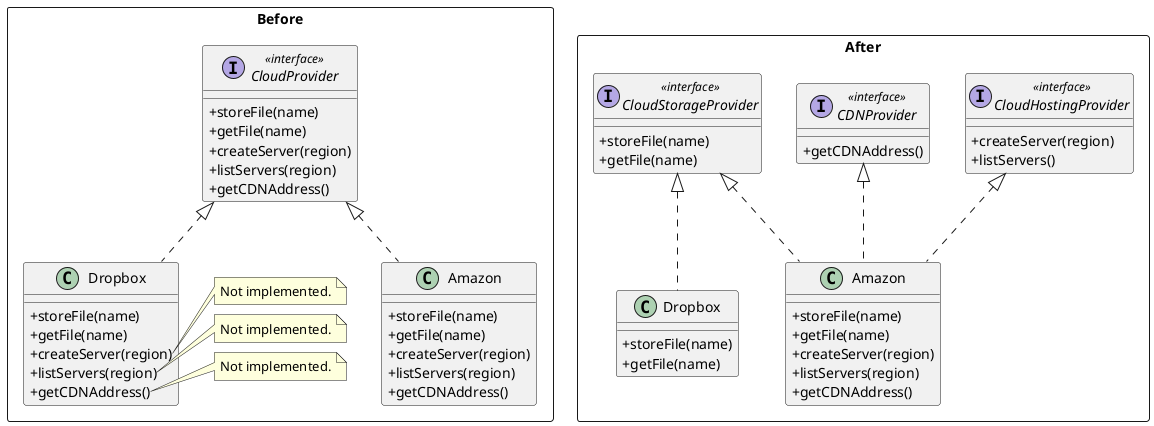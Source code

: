 @startuml Interface Segregation Principle
skinparam ClassAttributeIconSize 0

package Before <<Rectangle>> {
  interface "CloudProvider" as CloudProvider1 <<interface>> {
    + storeFile(name)
    + getFile(name)
    + createServer(region)
    + listServers(region)
    + getCDNAddress()
  }

  class "Amazon" as Amazon1 implements CloudProvider1 {
    + storeFile(name)
    + getFile(name)
    + createServer(region)
    + listServers(region)
    + getCDNAddress()
  }

  class "Dropbox" as Dropbox1 implements CloudProvider1 {
    + storeFile(name)
    + getFile(name)
    + createServer(region)
    + listServers(region)
    + getCDNAddress()
  }

  note right of Dropbox1::createServer
    Not implemented.
  end note

  note right of Dropbox1::listServers
    Not implemented.
  end note

  note right of Dropbox1::getCDNAddress
    Not implemented.
  end note
}

package After <<Rectangle>> {
  interface CloudHostingProvider <<interface>> {
    + createServer(region)
    + listServers()
  }

  interface CDNProvider <<interface>> {
    + getCDNAddress()
  }

  interface CloudStorageProvider <<interface>> {
    + storeFile(name)
    + getFile(name)
  }

  class "Amazon" as Amazon2 implements CloudHostingProvider, CDNProvider, CloudStorageProvider {
    + storeFile(name)
    + getFile(name)
    + createServer(region)
    + listServers(region)
    + getCDNAddress()
  }

  class "Dropbox" as Dropbox2 implements CloudStorageProvider {
    + storeFile(name)
    + getFile(name)
  }
}
@enduml